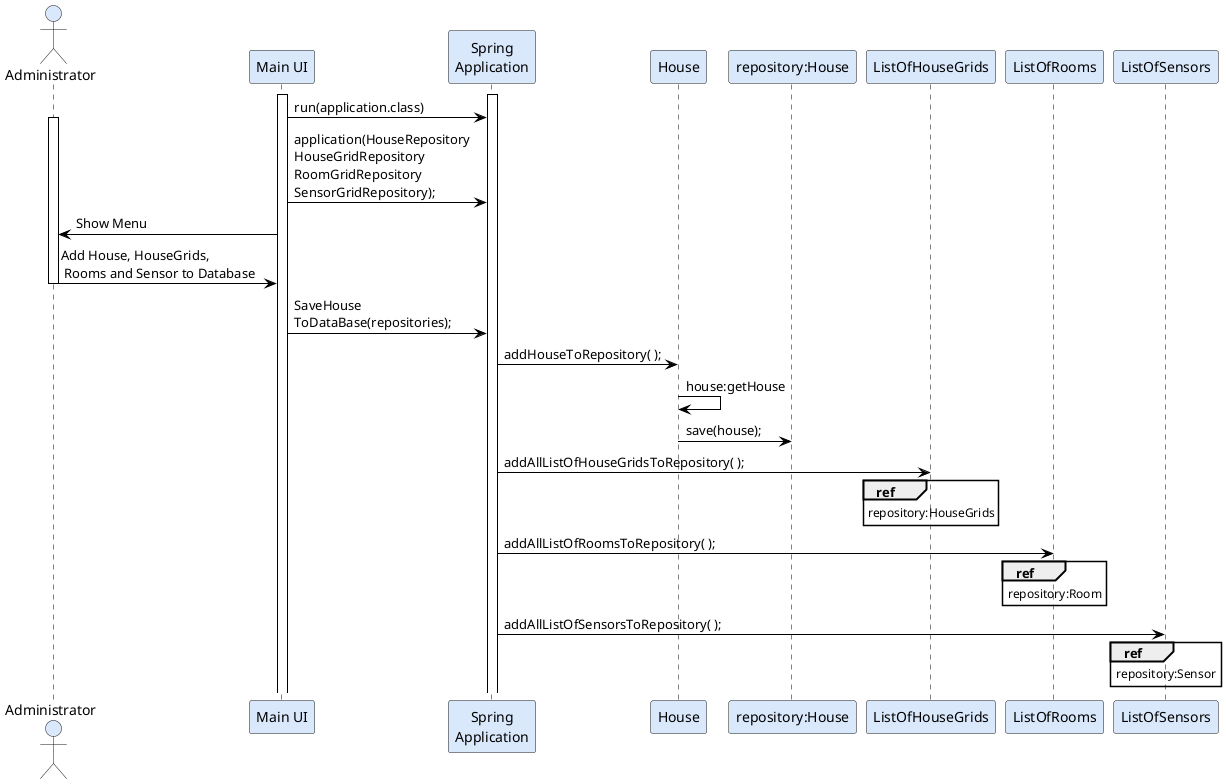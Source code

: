 @startuml
actor "Administrator" as P #DAE8FC
participant "Main UI" as M #DAE8FC
participant "Spring\nApplication" as SP #DAE8FC
participant "House" as H #DAE8FC
participant "repository:House" as RH #DAE8FC

participant "ListOfHouseGrids" as LHG #DAE8FC
participant "ListOfRooms" as LR #DAE8FC
participant "ListOfSensors" as LS #DAE8FC

skinparam actor {
	BorderColor 6C8EBF
}

skinparam participant {
	BorderColor 6C8EBF
}

skinparam shadowing false

skinparam sequence {
	ArrowColor BLACK
	ActorBorderColor DeepSkyBlue
	LifeLineBorderColor BLACK
}

activate M
activate SP

M -> SP: run(application.class)

activate P
M -> SP: application(HouseRepository\nHouseGridRepository\nRoomGridRepository\nSensorGridRepository);
M -> P : Show Menu
P -> M: Add House, HouseGrids,\n Rooms and Sensor to Database
deactivate P
M -> SP: SaveHouse\nToDataBase(repositories);

SP -> H: addHouseToRepository( );

H -> H: house:getHouse
H -> RH: save(house);

SP -> LHG: addAllListOfHouseGridsToRepository( );

ref over LHG: repository:HouseGrids

SP -> LR: addAllListOfRoomsToRepository( );

ref over LR: repository:Room

SP -> LS: addAllListOfSensorsToRepository( );

ref over LS: repository:Sensor

@enduml